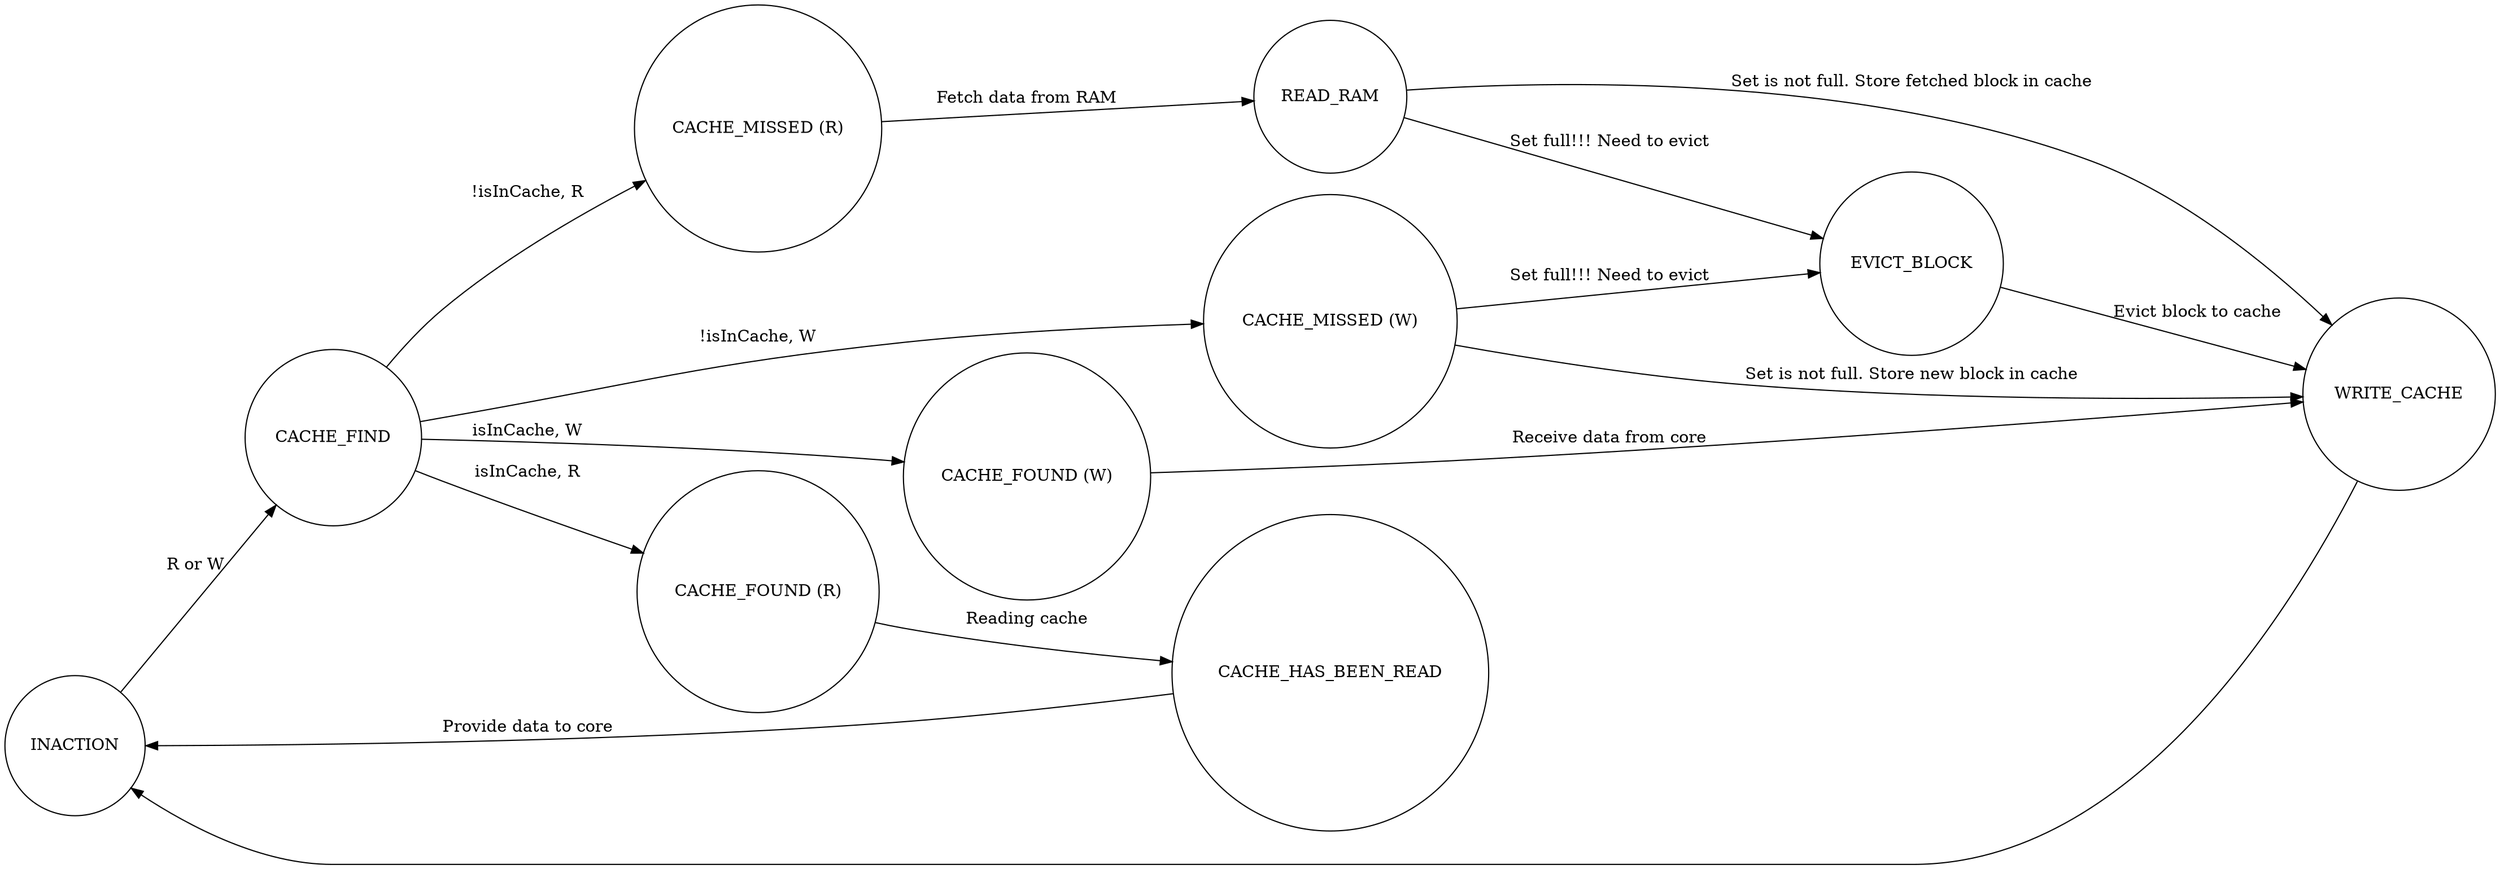 digraph cache_emulations {
    rankdir=LR;

    INACTION [label="INACTION", shape=circle];
    CACHE_FIND [label="CACHE_FIND", shape=circle];
    CacheFoundR [label="CACHE_FOUND (R)", shape=circle];
    CacheFoundW [label="CACHE_FOUND (W)", shape=circle];
    CacheMissR [label="CACHE_MISSED (R)", shape=circle];
    CacheMissW [label="CACHE_MISSED (W)", shape=circle];
    ReadFromMemory [label="READ_RAM", shape=circle];
    WriteToCache [label="WRITE_CACHE", shape=circle];
    //WriteToMemory [label="WRITE_RAM", shape=circle];
    CacheRead [label="CACHE_HAS_BEEN_READ", shape=circle];
    EvictBlock [label="EVICT_BLOCK", shape=circle];

    INACTION -> CACHE_FIND [label="R or W"];
    
    CACHE_FIND -> CacheFoundR [label="isInCache, R"];
    CACHE_FIND -> CacheFoundW [label="isInCache, W"];
    CACHE_FIND -> CacheMissR [label="!isInCache, R"];
    CACHE_FIND -> CacheMissW [label="!isInCache, W"];

    CacheFoundR -> CacheRead  [label="Reading cache"];
    CacheRead -> INACTION [label="Provide data to core"];
    CacheFoundW -> WriteToCache [label="Receive data from core"];

    CacheMissR -> ReadFromMemory [label="Fetch data from RAM"];
    ReadFromMemory -> WriteToCache [label="Set is not full. Store fetched block in cache"];
    ReadFromMemory -> EvictBlock [label="Set full!!! Need to evict"];

    CacheMissW -> WriteToCache [label="Set is not full. Store new block in cache"];
    CacheMissW -> EvictBlock [label="Set full!!! Need to evict"];

    WriteToCache -> INACTION;

    
    EvictBlock -> WriteToCache [label="Evict block to cache"];

}
